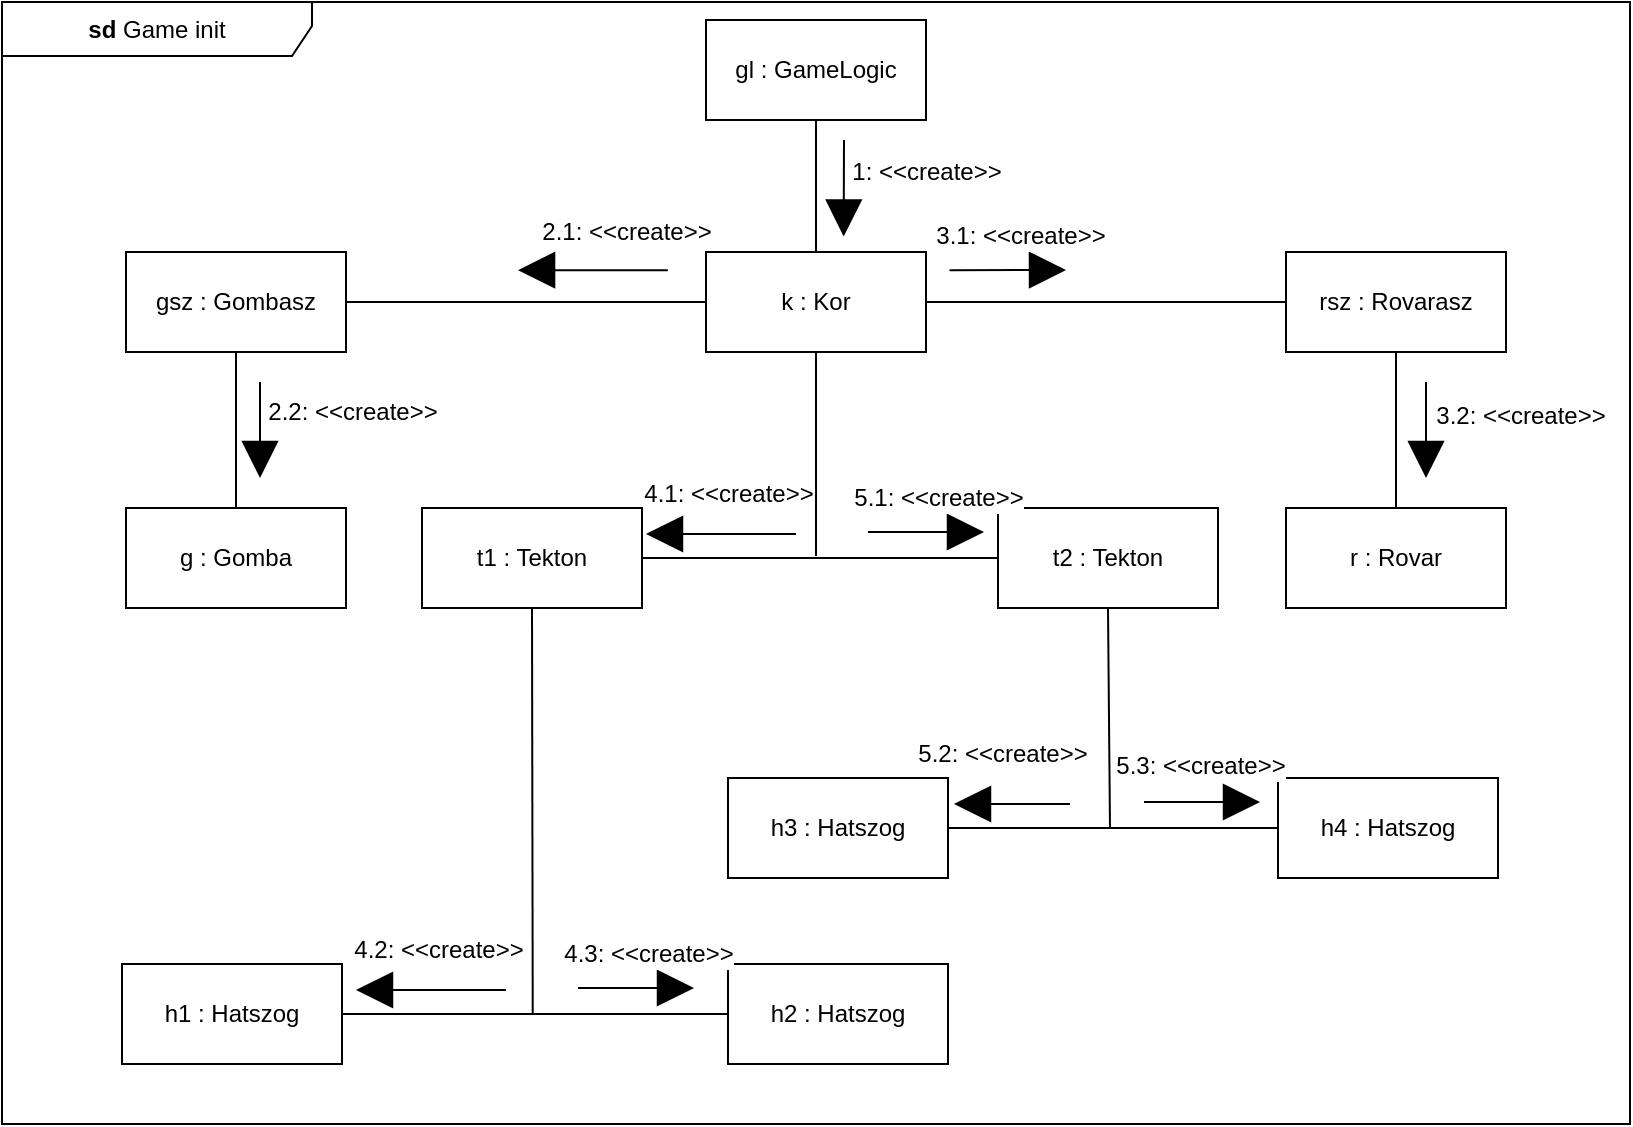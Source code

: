 <mxfile version="26.0.16">
  <diagram name="Page-1" id="PQIMhucnsU9rq7yxlf0c">
    <mxGraphModel dx="1605" dy="1277" grid="0" gridSize="10" guides="1" tooltips="1" connect="1" arrows="1" fold="1" page="0" pageScale="1" pageWidth="827" pageHeight="1169" math="0" shadow="0">
      <root>
        <mxCell id="0" />
        <mxCell id="1" parent="0" />
        <mxCell id="OqorVzmxIPAmmHhw6HOZ-1" value="&lt;b&gt;sd&lt;/b&gt;&amp;nbsp;Game init" style="shape=umlFrame;whiteSpace=wrap;html=1;pointerEvents=0;width=155;height=27;" vertex="1" parent="1">
          <mxGeometry x="-461" y="-71" width="814" height="561" as="geometry" />
        </mxCell>
        <mxCell id="OqorVzmxIPAmmHhw6HOZ-2" value="gsz : Gombasz" style="html=1;whiteSpace=wrap;" vertex="1" parent="1">
          <mxGeometry x="-399" y="54" width="110" height="50" as="geometry" />
        </mxCell>
        <mxCell id="OqorVzmxIPAmmHhw6HOZ-3" value="h4 : Hatszog" style="html=1;whiteSpace=wrap;" vertex="1" parent="1">
          <mxGeometry x="177" y="317" width="110" height="50" as="geometry" />
        </mxCell>
        <mxCell id="OqorVzmxIPAmmHhw6HOZ-4" value="t1 : Tekton" style="html=1;whiteSpace=wrap;" vertex="1" parent="1">
          <mxGeometry x="-251" y="182" width="110" height="50" as="geometry" />
        </mxCell>
        <mxCell id="OqorVzmxIPAmmHhw6HOZ-6" value="k : Kor" style="html=1;whiteSpace=wrap;" vertex="1" parent="1">
          <mxGeometry x="-109" y="54" width="110" height="50" as="geometry" />
        </mxCell>
        <mxCell id="OqorVzmxIPAmmHhw6HOZ-7" value="rsz : Rovarasz" style="html=1;whiteSpace=wrap;" vertex="1" parent="1">
          <mxGeometry x="181" y="54" width="110" height="50" as="geometry" />
        </mxCell>
        <mxCell id="OqorVzmxIPAmmHhw6HOZ-9" value="t2 : Tekton" style="html=1;whiteSpace=wrap;" vertex="1" parent="1">
          <mxGeometry x="37" y="182" width="110" height="50" as="geometry" />
        </mxCell>
        <mxCell id="OqorVzmxIPAmmHhw6HOZ-10" value="g : Gomba" style="html=1;whiteSpace=wrap;" vertex="1" parent="1">
          <mxGeometry x="-399" y="182" width="110" height="50" as="geometry" />
        </mxCell>
        <mxCell id="OqorVzmxIPAmmHhw6HOZ-11" value="h3 : Hatszog" style="html=1;whiteSpace=wrap;" vertex="1" parent="1">
          <mxGeometry x="-98" y="317" width="110" height="50" as="geometry" />
        </mxCell>
        <mxCell id="OqorVzmxIPAmmHhw6HOZ-12" value="h1 : Hatszog" style="html=1;whiteSpace=wrap;" vertex="1" parent="1">
          <mxGeometry x="-401" y="410" width="110" height="50" as="geometry" />
        </mxCell>
        <mxCell id="OqorVzmxIPAmmHhw6HOZ-13" value="h2 : Hatszog" style="html=1;whiteSpace=wrap;" vertex="1" parent="1">
          <mxGeometry x="-98" y="410" width="110" height="50" as="geometry" />
        </mxCell>
        <mxCell id="OqorVzmxIPAmmHhw6HOZ-15" value="gl : GameLogic" style="html=1;whiteSpace=wrap;" vertex="1" parent="1">
          <mxGeometry x="-109" y="-62" width="110" height="50" as="geometry" />
        </mxCell>
        <mxCell id="OqorVzmxIPAmmHhw6HOZ-16" value="r : Rovar" style="html=1;whiteSpace=wrap;" vertex="1" parent="1">
          <mxGeometry x="181" y="182" width="110" height="50" as="geometry" />
        </mxCell>
        <mxCell id="OqorVzmxIPAmmHhw6HOZ-20" value="" style="endArrow=none;html=1;rounded=0;fontSize=12;startSize=8;endSize=8;curved=1;entryX=0.5;entryY=1;entryDx=0;entryDy=0;exitX=0.5;exitY=0;exitDx=0;exitDy=0;" edge="1" parent="1" source="OqorVzmxIPAmmHhw6HOZ-6" target="OqorVzmxIPAmmHhw6HOZ-15">
          <mxGeometry width="50" height="50" relative="1" as="geometry">
            <mxPoint x="-79" y="253" as="sourcePoint" />
            <mxPoint x="-29" y="203" as="targetPoint" />
          </mxGeometry>
        </mxCell>
        <mxCell id="OqorVzmxIPAmmHhw6HOZ-21" value="" style="endArrow=none;html=1;rounded=0;fontSize=12;startSize=8;endSize=8;curved=1;exitX=1;exitY=0.5;exitDx=0;exitDy=0;entryX=0;entryY=0.5;entryDx=0;entryDy=0;" edge="1" parent="1" source="OqorVzmxIPAmmHhw6HOZ-2" target="OqorVzmxIPAmmHhw6HOZ-6">
          <mxGeometry width="50" height="50" relative="1" as="geometry">
            <mxPoint x="-79" y="253" as="sourcePoint" />
            <mxPoint x="-29" y="203" as="targetPoint" />
          </mxGeometry>
        </mxCell>
        <mxCell id="OqorVzmxIPAmmHhw6HOZ-22" value="" style="endArrow=none;html=1;rounded=0;fontSize=12;startSize=8;endSize=8;curved=1;entryX=0;entryY=0.5;entryDx=0;entryDy=0;exitX=1;exitY=0.5;exitDx=0;exitDy=0;" edge="1" parent="1" source="OqorVzmxIPAmmHhw6HOZ-6" target="OqorVzmxIPAmmHhw6HOZ-7">
          <mxGeometry width="50" height="50" relative="1" as="geometry">
            <mxPoint x="-38" y="172" as="sourcePoint" />
            <mxPoint x="12" y="122" as="targetPoint" />
          </mxGeometry>
        </mxCell>
        <mxCell id="OqorVzmxIPAmmHhw6HOZ-23" value="" style="endArrow=none;html=1;rounded=0;fontSize=12;startSize=8;endSize=8;curved=1;entryX=0.5;entryY=1;entryDx=0;entryDy=0;exitX=0.5;exitY=0;exitDx=0;exitDy=0;" edge="1" parent="1" source="OqorVzmxIPAmmHhw6HOZ-10" target="OqorVzmxIPAmmHhw6HOZ-2">
          <mxGeometry width="50" height="50" relative="1" as="geometry">
            <mxPoint x="-293" y="197" as="sourcePoint" />
            <mxPoint x="-243" y="147" as="targetPoint" />
          </mxGeometry>
        </mxCell>
        <mxCell id="OqorVzmxIPAmmHhw6HOZ-24" value="" style="endArrow=none;html=1;rounded=0;fontSize=12;startSize=8;endSize=8;curved=1;entryX=0.5;entryY=1;entryDx=0;entryDy=0;exitX=0.5;exitY=0;exitDx=0;exitDy=0;" edge="1" parent="1" source="OqorVzmxIPAmmHhw6HOZ-16" target="OqorVzmxIPAmmHhw6HOZ-7">
          <mxGeometry width="50" height="50" relative="1" as="geometry">
            <mxPoint x="150" y="251" as="sourcePoint" />
            <mxPoint x="200" y="201" as="targetPoint" />
          </mxGeometry>
        </mxCell>
        <mxCell id="OqorVzmxIPAmmHhw6HOZ-26" value="" style="endArrow=none;html=1;rounded=0;fontSize=12;startSize=8;endSize=8;curved=1;exitX=1;exitY=0.5;exitDx=0;exitDy=0;entryX=0;entryY=0.5;entryDx=0;entryDy=0;" edge="1" parent="1" source="OqorVzmxIPAmmHhw6HOZ-4" target="OqorVzmxIPAmmHhw6HOZ-9">
          <mxGeometry width="50" height="50" relative="1" as="geometry">
            <mxPoint x="3" y="168" as="sourcePoint" />
            <mxPoint x="46" y="131" as="targetPoint" />
          </mxGeometry>
        </mxCell>
        <mxCell id="OqorVzmxIPAmmHhw6HOZ-27" value="" style="endArrow=none;html=1;rounded=0;fontSize=12;startSize=8;endSize=8;curved=1;entryX=0.5;entryY=1;entryDx=0;entryDy=0;" edge="1" parent="1" target="OqorVzmxIPAmmHhw6HOZ-6">
          <mxGeometry width="50" height="50" relative="1" as="geometry">
            <mxPoint x="-54" y="206" as="sourcePoint" />
            <mxPoint x="-183" y="117" as="targetPoint" />
          </mxGeometry>
        </mxCell>
        <mxCell id="OqorVzmxIPAmmHhw6HOZ-30" value="" style="endArrow=none;html=1;rounded=0;fontSize=12;startSize=8;endSize=8;curved=1;entryX=0.5;entryY=1;entryDx=0;entryDy=0;" edge="1" parent="1" target="OqorVzmxIPAmmHhw6HOZ-9">
          <mxGeometry width="50" height="50" relative="1" as="geometry">
            <mxPoint x="93" y="342" as="sourcePoint" />
            <mxPoint x="-39" y="214" as="targetPoint" />
          </mxGeometry>
        </mxCell>
        <mxCell id="OqorVzmxIPAmmHhw6HOZ-34" value="" style="endArrow=none;html=1;rounded=0;fontSize=12;startSize=8;endSize=8;curved=1;entryX=0.5;entryY=1;entryDx=0;entryDy=0;exitX=0.326;exitY=0.902;exitDx=0;exitDy=0;exitPerimeter=0;" edge="1" parent="1" source="OqorVzmxIPAmmHhw6HOZ-1" target="OqorVzmxIPAmmHhw6HOZ-4">
          <mxGeometry width="50" height="50" relative="1" as="geometry">
            <mxPoint x="-177" y="351" as="sourcePoint" />
            <mxPoint x="-127" y="301" as="targetPoint" />
          </mxGeometry>
        </mxCell>
        <mxCell id="OqorVzmxIPAmmHhw6HOZ-35" value="" style="endArrow=none;html=1;rounded=0;fontSize=12;startSize=8;endSize=8;curved=1;exitX=1;exitY=0.5;exitDx=0;exitDy=0;entryX=0;entryY=0.5;entryDx=0;entryDy=0;" edge="1" parent="1" source="OqorVzmxIPAmmHhw6HOZ-12" target="OqorVzmxIPAmmHhw6HOZ-13">
          <mxGeometry width="50" height="50" relative="1" as="geometry">
            <mxPoint x="-344" y="405" as="sourcePoint" />
            <mxPoint x="-195" y="434" as="targetPoint" />
          </mxGeometry>
        </mxCell>
        <mxCell id="OqorVzmxIPAmmHhw6HOZ-39" value="" style="endArrow=none;html=1;rounded=0;fontSize=12;startSize=8;endSize=8;curved=1;entryX=0;entryY=0.5;entryDx=0;entryDy=0;exitX=1;exitY=0.5;exitDx=0;exitDy=0;" edge="1" parent="1" source="OqorVzmxIPAmmHhw6HOZ-11" target="OqorVzmxIPAmmHhw6HOZ-3">
          <mxGeometry width="50" height="50" relative="1" as="geometry">
            <mxPoint x="19" y="313" as="sourcePoint" />
            <mxPoint x="69" y="263" as="targetPoint" />
          </mxGeometry>
        </mxCell>
        <mxCell id="OqorVzmxIPAmmHhw6HOZ-42" value="" style="endArrow=block;html=1;rounded=0;fontSize=12;startSize=8;endSize=16;curved=1;endFill=1;entryX=0.517;entryY=0.209;entryDx=0;entryDy=0;entryPerimeter=0;" edge="1" parent="1" target="OqorVzmxIPAmmHhw6HOZ-1">
          <mxGeometry width="50" height="50" relative="1" as="geometry">
            <mxPoint x="-40" y="-2" as="sourcePoint" />
            <mxPoint x="181" y="14.05" as="targetPoint" />
          </mxGeometry>
        </mxCell>
        <mxCell id="OqorVzmxIPAmmHhw6HOZ-43" value="1: &amp;lt;&amp;lt;create&amp;gt;&amp;gt;" style="edgeLabel;html=1;align=center;verticalAlign=middle;resizable=0;points=[];fontSize=12;" vertex="1" connectable="0" parent="OqorVzmxIPAmmHhw6HOZ-42">
          <mxGeometry x="0.202" y="1" relative="1" as="geometry">
            <mxPoint x="40" y="-13" as="offset" />
          </mxGeometry>
        </mxCell>
        <mxCell id="OqorVzmxIPAmmHhw6HOZ-44" value="" style="endArrow=block;html=1;rounded=0;fontSize=12;startSize=8;endSize=16;curved=1;endFill=1;entryX=0.517;entryY=0.209;entryDx=0;entryDy=0;entryPerimeter=0;exitX=0.582;exitY=0.239;exitDx=0;exitDy=0;exitPerimeter=0;" edge="1" parent="1" source="OqorVzmxIPAmmHhw6HOZ-1">
          <mxGeometry width="50" height="50" relative="1" as="geometry">
            <mxPoint x="71" y="15" as="sourcePoint" />
            <mxPoint x="71" y="63" as="targetPoint" />
          </mxGeometry>
        </mxCell>
        <mxCell id="OqorVzmxIPAmmHhw6HOZ-45" value="3.1: &amp;lt;&amp;lt;create&amp;gt;&amp;gt;" style="edgeLabel;html=1;align=center;verticalAlign=middle;resizable=0;points=[];fontSize=12;" vertex="1" connectable="0" parent="OqorVzmxIPAmmHhw6HOZ-44">
          <mxGeometry x="0.202" y="1" relative="1" as="geometry">
            <mxPoint y="-16" as="offset" />
          </mxGeometry>
        </mxCell>
        <mxCell id="OqorVzmxIPAmmHhw6HOZ-46" value="" style="endArrow=block;html=1;rounded=0;fontSize=12;startSize=8;endSize=16;curved=1;endFill=1;entryX=0.317;entryY=0.239;entryDx=0;entryDy=0;entryPerimeter=0;exitX=0.409;exitY=0.239;exitDx=0;exitDy=0;exitPerimeter=0;" edge="1" parent="1" source="OqorVzmxIPAmmHhw6HOZ-1" target="OqorVzmxIPAmmHhw6HOZ-1">
          <mxGeometry width="50" height="50" relative="1" as="geometry">
            <mxPoint x="-236" y="98" as="sourcePoint" />
            <mxPoint x="-236" y="146" as="targetPoint" />
          </mxGeometry>
        </mxCell>
        <mxCell id="OqorVzmxIPAmmHhw6HOZ-47" value="2.1: &amp;lt;&amp;lt;create&amp;gt;&amp;gt;" style="edgeLabel;html=1;align=center;verticalAlign=middle;resizable=0;points=[];fontSize=12;" vertex="1" connectable="0" parent="OqorVzmxIPAmmHhw6HOZ-46">
          <mxGeometry x="0.202" y="1" relative="1" as="geometry">
            <mxPoint x="24" y="-20" as="offset" />
          </mxGeometry>
        </mxCell>
        <mxCell id="OqorVzmxIPAmmHhw6HOZ-48" value="" style="endArrow=block;html=1;rounded=0;fontSize=12;startSize=8;endSize=16;curved=1;endFill=1;entryX=0.517;entryY=0.209;entryDx=0;entryDy=0;entryPerimeter=0;" edge="1" parent="1">
          <mxGeometry width="50" height="50" relative="1" as="geometry">
            <mxPoint x="-332" y="119" as="sourcePoint" />
            <mxPoint x="-332" y="167" as="targetPoint" />
          </mxGeometry>
        </mxCell>
        <mxCell id="OqorVzmxIPAmmHhw6HOZ-49" value="2.2: &amp;lt;&amp;lt;create&amp;gt;&amp;gt;" style="edgeLabel;html=1;align=center;verticalAlign=middle;resizable=0;points=[];fontSize=12;" vertex="1" connectable="0" parent="OqorVzmxIPAmmHhw6HOZ-48">
          <mxGeometry x="0.202" y="1" relative="1" as="geometry">
            <mxPoint x="45" y="-14" as="offset" />
          </mxGeometry>
        </mxCell>
        <mxCell id="OqorVzmxIPAmmHhw6HOZ-50" value="" style="endArrow=block;html=1;rounded=0;fontSize=12;startSize=8;endSize=16;curved=1;endFill=1;entryX=0.517;entryY=0.209;entryDx=0;entryDy=0;entryPerimeter=0;" edge="1" parent="1">
          <mxGeometry width="50" height="50" relative="1" as="geometry">
            <mxPoint x="251" y="119" as="sourcePoint" />
            <mxPoint x="251" y="167" as="targetPoint" />
          </mxGeometry>
        </mxCell>
        <mxCell id="OqorVzmxIPAmmHhw6HOZ-51" value="3.2: &amp;lt;&amp;lt;create&amp;gt;&amp;gt;" style="edgeLabel;html=1;align=center;verticalAlign=middle;resizable=0;points=[];fontSize=12;" vertex="1" connectable="0" parent="OqorVzmxIPAmmHhw6HOZ-50">
          <mxGeometry x="0.202" y="1" relative="1" as="geometry">
            <mxPoint x="46" y="-12" as="offset" />
          </mxGeometry>
        </mxCell>
        <mxCell id="OqorVzmxIPAmmHhw6HOZ-54" value="" style="endArrow=block;html=1;rounded=0;fontSize=12;startSize=8;endSize=16;curved=1;endFill=1;entryX=0.317;entryY=0.239;entryDx=0;entryDy=0;entryPerimeter=0;exitX=0.409;exitY=0.239;exitDx=0;exitDy=0;exitPerimeter=0;" edge="1" parent="1">
          <mxGeometry width="50" height="50" relative="1" as="geometry">
            <mxPoint x="-64" y="195" as="sourcePoint" />
            <mxPoint x="-139" y="195" as="targetPoint" />
          </mxGeometry>
        </mxCell>
        <mxCell id="OqorVzmxIPAmmHhw6HOZ-55" value="4.1: &amp;lt;&amp;lt;create&amp;gt;&amp;gt;" style="edgeLabel;html=1;align=center;verticalAlign=middle;resizable=0;points=[];fontSize=12;" vertex="1" connectable="0" parent="OqorVzmxIPAmmHhw6HOZ-54">
          <mxGeometry x="0.202" y="1" relative="1" as="geometry">
            <mxPoint x="11" y="-21" as="offset" />
          </mxGeometry>
        </mxCell>
        <mxCell id="OqorVzmxIPAmmHhw6HOZ-56" value="" style="endArrow=block;html=1;rounded=0;fontSize=12;startSize=8;endSize=16;curved=1;endFill=1;entryX=0.517;entryY=0.209;entryDx=0;entryDy=0;entryPerimeter=0;exitX=0.582;exitY=0.239;exitDx=0;exitDy=0;exitPerimeter=0;" edge="1" parent="1">
          <mxGeometry width="50" height="50" relative="1" as="geometry">
            <mxPoint x="-28" y="194" as="sourcePoint" />
            <mxPoint x="30" y="194" as="targetPoint" />
          </mxGeometry>
        </mxCell>
        <mxCell id="OqorVzmxIPAmmHhw6HOZ-57" value="5.1: &amp;lt;&amp;lt;create&amp;gt;&amp;gt;" style="edgeLabel;html=1;align=center;verticalAlign=middle;resizable=0;points=[];fontSize=12;" vertex="1" connectable="0" parent="OqorVzmxIPAmmHhw6HOZ-56">
          <mxGeometry x="0.202" y="1" relative="1" as="geometry">
            <mxPoint y="-16" as="offset" />
          </mxGeometry>
        </mxCell>
        <mxCell id="OqorVzmxIPAmmHhw6HOZ-58" value="" style="endArrow=block;html=1;rounded=0;fontSize=12;startSize=8;endSize=16;curved=1;endFill=1;entryX=0.317;entryY=0.239;entryDx=0;entryDy=0;entryPerimeter=0;exitX=0.409;exitY=0.239;exitDx=0;exitDy=0;exitPerimeter=0;" edge="1" parent="1">
          <mxGeometry width="50" height="50" relative="1" as="geometry">
            <mxPoint x="-209" y="423" as="sourcePoint" />
            <mxPoint x="-284" y="423" as="targetPoint" />
          </mxGeometry>
        </mxCell>
        <mxCell id="OqorVzmxIPAmmHhw6HOZ-59" value="4.2: &amp;lt;&amp;lt;create&amp;gt;&amp;gt;" style="edgeLabel;html=1;align=center;verticalAlign=middle;resizable=0;points=[];fontSize=12;" vertex="1" connectable="0" parent="OqorVzmxIPAmmHhw6HOZ-58">
          <mxGeometry x="0.202" y="1" relative="1" as="geometry">
            <mxPoint x="11" y="-21" as="offset" />
          </mxGeometry>
        </mxCell>
        <mxCell id="OqorVzmxIPAmmHhw6HOZ-61" value="" style="endArrow=block;html=1;rounded=0;fontSize=12;startSize=8;endSize=16;curved=1;endFill=1;entryX=0.517;entryY=0.209;entryDx=0;entryDy=0;entryPerimeter=0;exitX=0.582;exitY=0.239;exitDx=0;exitDy=0;exitPerimeter=0;" edge="1" parent="1">
          <mxGeometry width="50" height="50" relative="1" as="geometry">
            <mxPoint x="-173" y="422" as="sourcePoint" />
            <mxPoint x="-115" y="422" as="targetPoint" />
          </mxGeometry>
        </mxCell>
        <mxCell id="OqorVzmxIPAmmHhw6HOZ-62" value="4.3: &amp;lt;&amp;lt;create&amp;gt;&amp;gt;" style="edgeLabel;html=1;align=center;verticalAlign=middle;resizable=0;points=[];fontSize=12;" vertex="1" connectable="0" parent="OqorVzmxIPAmmHhw6HOZ-61">
          <mxGeometry x="0.202" y="1" relative="1" as="geometry">
            <mxPoint y="-16" as="offset" />
          </mxGeometry>
        </mxCell>
        <mxCell id="OqorVzmxIPAmmHhw6HOZ-63" value="" style="endArrow=block;html=1;rounded=0;fontSize=12;startSize=8;endSize=16;curved=1;endFill=1;entryX=0.317;entryY=0.239;entryDx=0;entryDy=0;entryPerimeter=0;" edge="1" parent="1">
          <mxGeometry width="50" height="50" relative="1" as="geometry">
            <mxPoint x="73" y="330" as="sourcePoint" />
            <mxPoint x="15" y="330" as="targetPoint" />
          </mxGeometry>
        </mxCell>
        <mxCell id="OqorVzmxIPAmmHhw6HOZ-64" value="5.2: &amp;lt;&amp;lt;create&amp;gt;&amp;gt;" style="edgeLabel;html=1;align=center;verticalAlign=middle;resizable=0;points=[];fontSize=12;" vertex="1" connectable="0" parent="OqorVzmxIPAmmHhw6HOZ-63">
          <mxGeometry x="0.202" y="1" relative="1" as="geometry">
            <mxPoint x="1" y="-26" as="offset" />
          </mxGeometry>
        </mxCell>
        <mxCell id="OqorVzmxIPAmmHhw6HOZ-65" value="" style="endArrow=block;html=1;rounded=0;fontSize=12;startSize=8;endSize=16;curved=1;endFill=1;entryX=0.517;entryY=0.209;entryDx=0;entryDy=0;entryPerimeter=0;exitX=0.582;exitY=0.239;exitDx=0;exitDy=0;exitPerimeter=0;" edge="1" parent="1">
          <mxGeometry width="50" height="50" relative="1" as="geometry">
            <mxPoint x="110" y="329" as="sourcePoint" />
            <mxPoint x="168" y="329" as="targetPoint" />
          </mxGeometry>
        </mxCell>
        <mxCell id="OqorVzmxIPAmmHhw6HOZ-66" value="5.3: &amp;lt;&amp;lt;create&amp;gt;&amp;gt;" style="edgeLabel;html=1;align=center;verticalAlign=middle;resizable=0;points=[];fontSize=12;" vertex="1" connectable="0" parent="OqorVzmxIPAmmHhw6HOZ-65">
          <mxGeometry x="0.202" y="1" relative="1" as="geometry">
            <mxPoint x="-7" y="-17" as="offset" />
          </mxGeometry>
        </mxCell>
      </root>
    </mxGraphModel>
  </diagram>
</mxfile>
